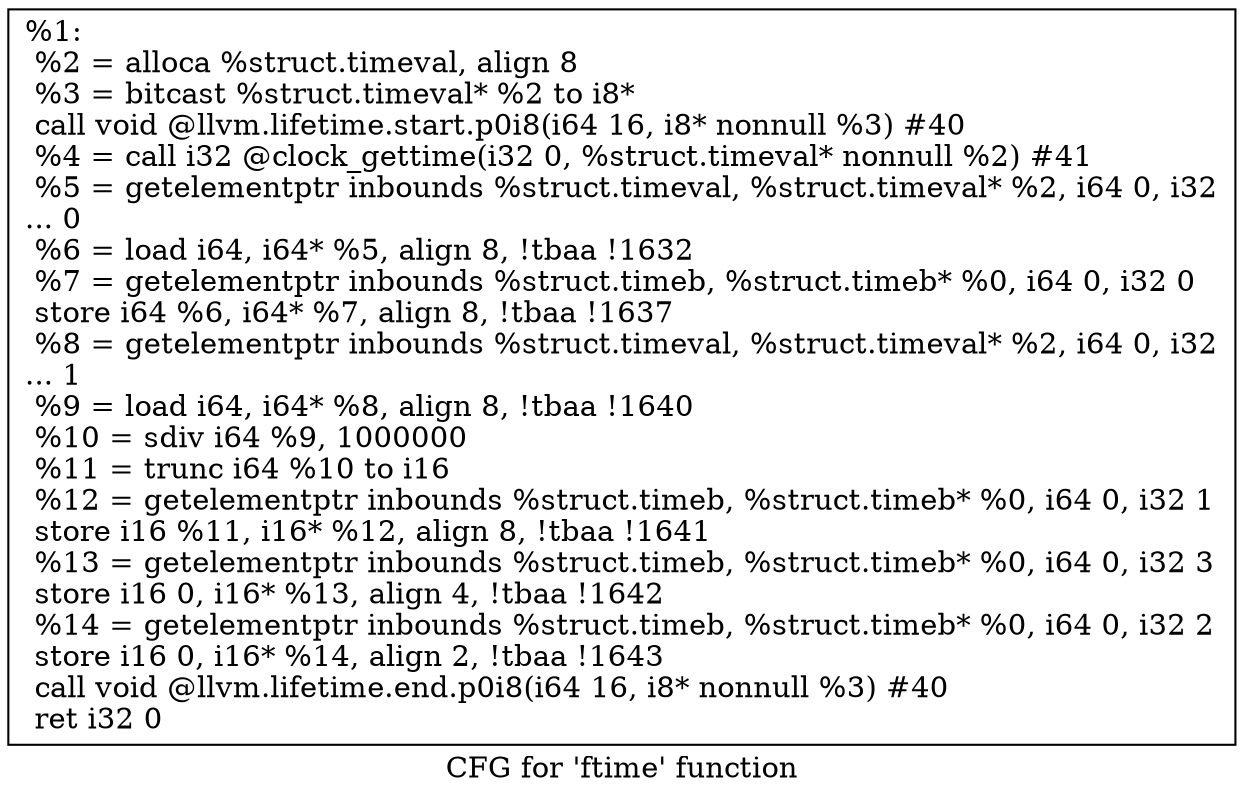 digraph "CFG for 'ftime' function" {
	label="CFG for 'ftime' function";

	Node0x1fb2990 [shape=record,label="{%1:\l  %2 = alloca %struct.timeval, align 8\l  %3 = bitcast %struct.timeval* %2 to i8*\l  call void @llvm.lifetime.start.p0i8(i64 16, i8* nonnull %3) #40\l  %4 = call i32 @clock_gettime(i32 0, %struct.timeval* nonnull %2) #41\l  %5 = getelementptr inbounds %struct.timeval, %struct.timeval* %2, i64 0, i32\l... 0\l  %6 = load i64, i64* %5, align 8, !tbaa !1632\l  %7 = getelementptr inbounds %struct.timeb, %struct.timeb* %0, i64 0, i32 0\l  store i64 %6, i64* %7, align 8, !tbaa !1637\l  %8 = getelementptr inbounds %struct.timeval, %struct.timeval* %2, i64 0, i32\l... 1\l  %9 = load i64, i64* %8, align 8, !tbaa !1640\l  %10 = sdiv i64 %9, 1000000\l  %11 = trunc i64 %10 to i16\l  %12 = getelementptr inbounds %struct.timeb, %struct.timeb* %0, i64 0, i32 1\l  store i16 %11, i16* %12, align 8, !tbaa !1641\l  %13 = getelementptr inbounds %struct.timeb, %struct.timeb* %0, i64 0, i32 3\l  store i16 0, i16* %13, align 4, !tbaa !1642\l  %14 = getelementptr inbounds %struct.timeb, %struct.timeb* %0, i64 0, i32 2\l  store i16 0, i16* %14, align 2, !tbaa !1643\l  call void @llvm.lifetime.end.p0i8(i64 16, i8* nonnull %3) #40\l  ret i32 0\l}"];
}
